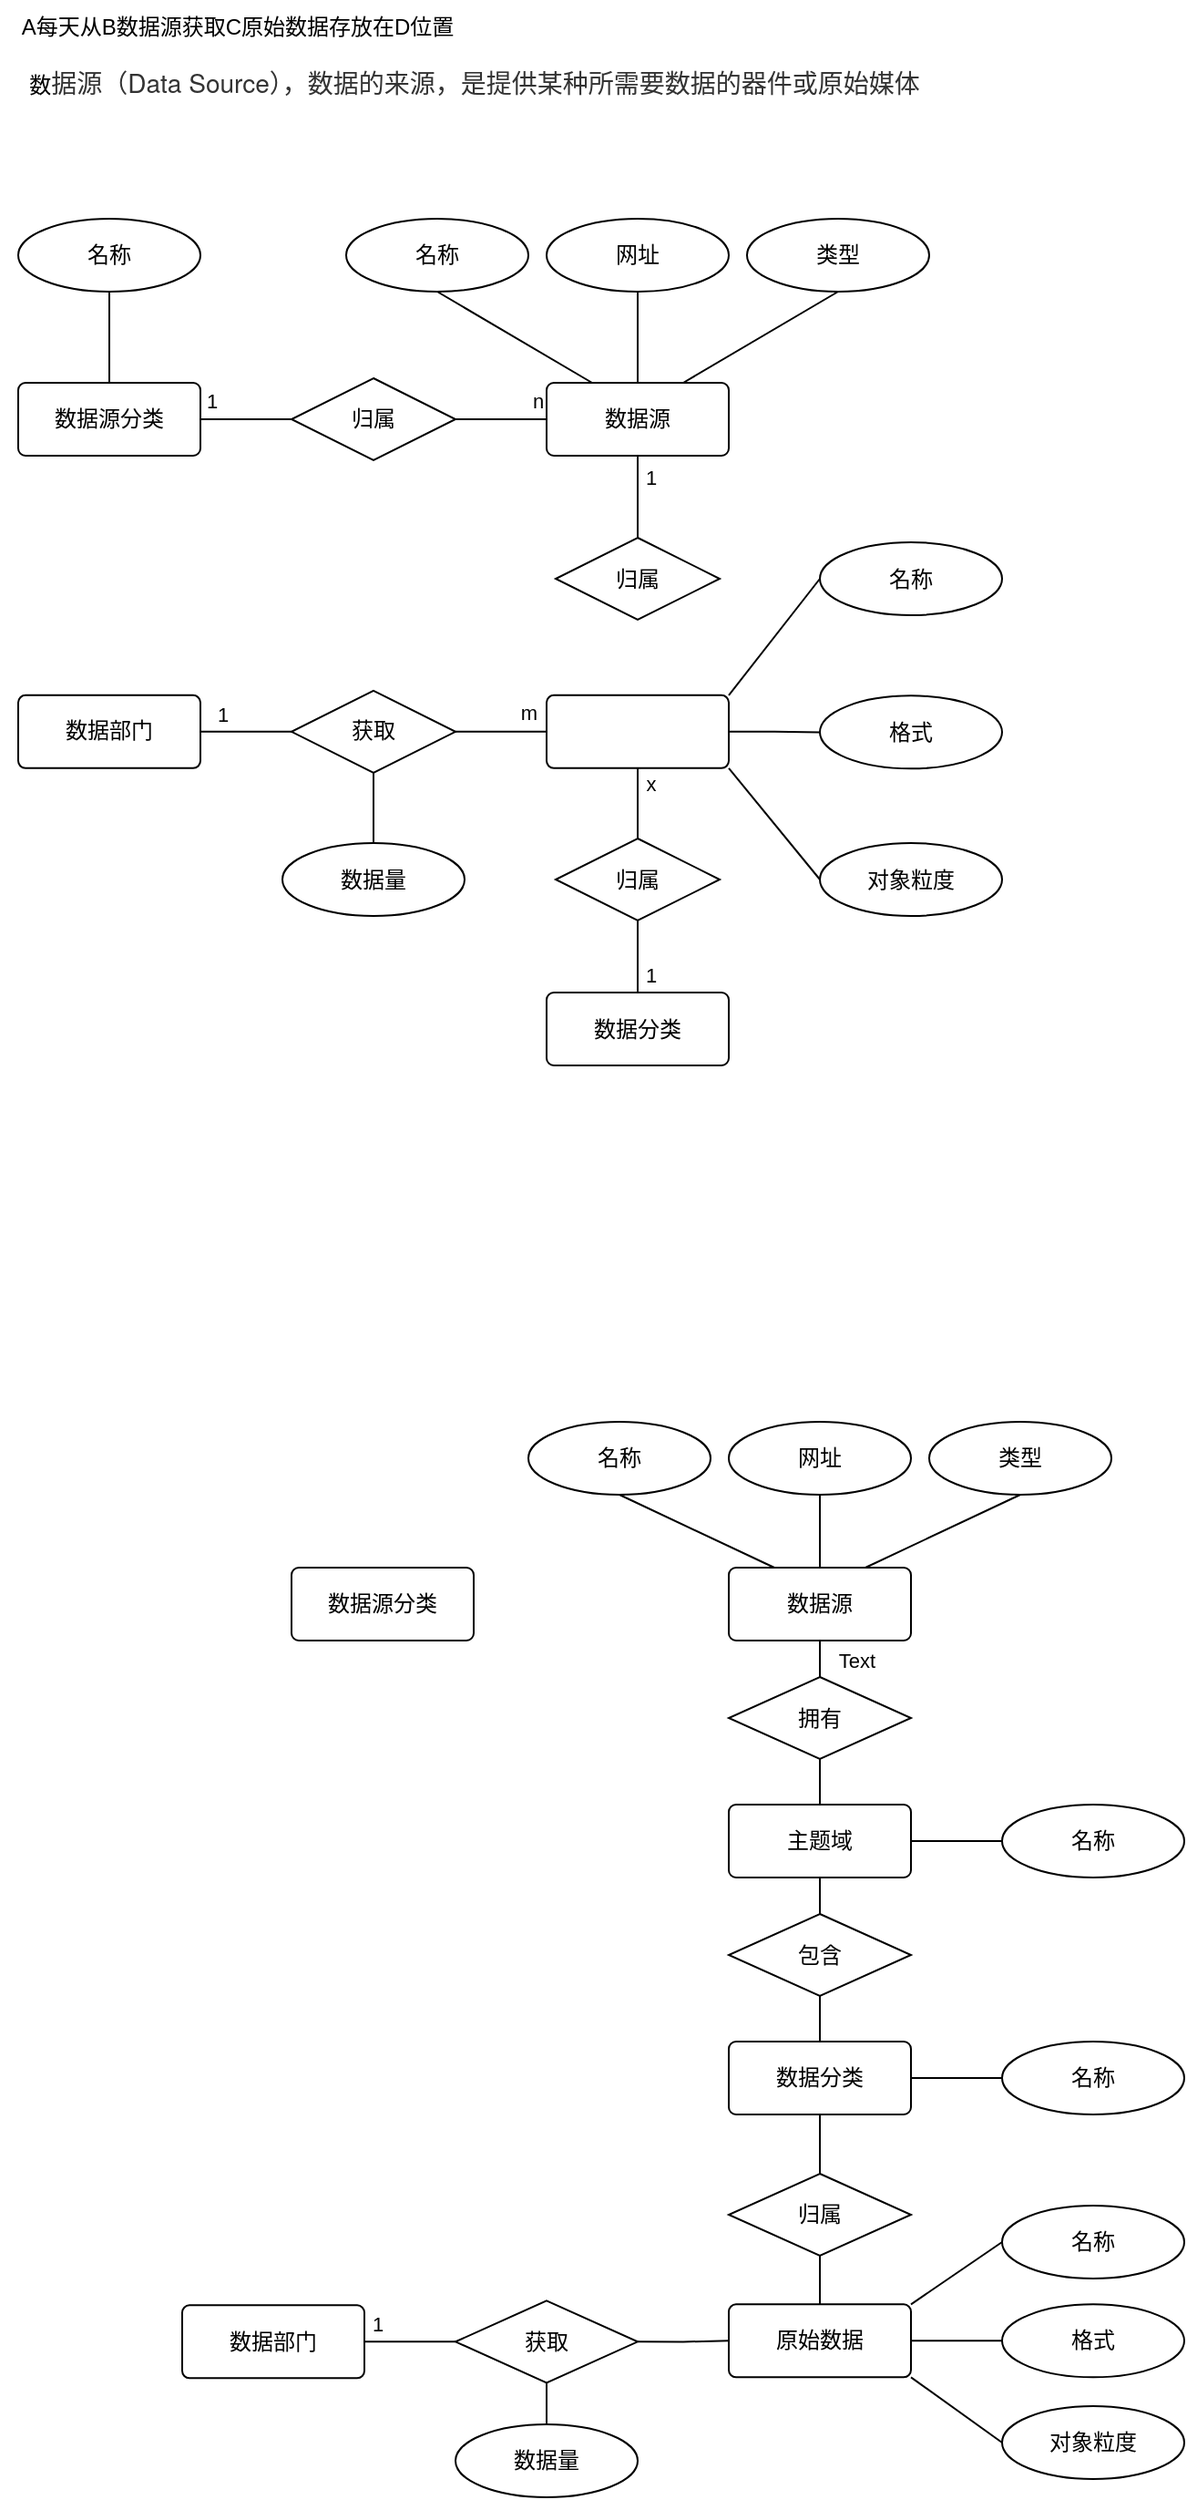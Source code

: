 <mxfile version="21.6.9" type="github">
  <diagram name="第 1 页" id="xS20llQHIGYEkxfeYoXw">
    <mxGraphModel dx="1365" dy="742" grid="1" gridSize="10" guides="1" tooltips="1" connect="1" arrows="1" fold="1" page="1" pageScale="1" pageWidth="827" pageHeight="1169" math="0" shadow="0">
      <root>
        <mxCell id="0" />
        <mxCell id="1" parent="0" />
        <mxCell id="eYtLX1sueXq6XXSOePco-23" style="rounded=0;orthogonalLoop=1;jettySize=auto;html=1;exitX=0.25;exitY=0;exitDx=0;exitDy=0;entryX=0.5;entryY=1;entryDx=0;entryDy=0;endArrow=none;endFill=0;" edge="1" parent="1" source="eYtLX1sueXq6XXSOePco-1" target="eYtLX1sueXq6XXSOePco-22">
          <mxGeometry relative="1" as="geometry" />
        </mxCell>
        <mxCell id="eYtLX1sueXq6XXSOePco-60" style="edgeStyle=orthogonalEdgeStyle;rounded=0;orthogonalLoop=1;jettySize=auto;html=1;exitX=0.5;exitY=0;exitDx=0;exitDy=0;entryX=0.5;entryY=1;entryDx=0;entryDy=0;endArrow=none;endFill=0;" edge="1" parent="1" source="eYtLX1sueXq6XXSOePco-1" target="eYtLX1sueXq6XXSOePco-9">
          <mxGeometry relative="1" as="geometry" />
        </mxCell>
        <mxCell id="eYtLX1sueXq6XXSOePco-61" style="rounded=0;orthogonalLoop=1;jettySize=auto;html=1;exitX=0.75;exitY=0;exitDx=0;exitDy=0;entryX=0.5;entryY=1;entryDx=0;entryDy=0;endArrow=none;endFill=0;" edge="1" parent="1" source="eYtLX1sueXq6XXSOePco-1" target="eYtLX1sueXq6XXSOePco-3">
          <mxGeometry relative="1" as="geometry" />
        </mxCell>
        <mxCell id="eYtLX1sueXq6XXSOePco-106" style="edgeStyle=orthogonalEdgeStyle;rounded=0;orthogonalLoop=1;jettySize=auto;html=1;exitX=0.5;exitY=1;exitDx=0;exitDy=0;entryX=0.5;entryY=0;entryDx=0;entryDy=0;endArrow=none;endFill=0;" edge="1" parent="1" source="eYtLX1sueXq6XXSOePco-1" target="eYtLX1sueXq6XXSOePco-105">
          <mxGeometry relative="1" as="geometry" />
        </mxCell>
        <mxCell id="eYtLX1sueXq6XXSOePco-109" value="1" style="edgeLabel;html=1;align=center;verticalAlign=middle;resizable=0;points=[];" vertex="1" connectable="0" parent="eYtLX1sueXq6XXSOePco-106">
          <mxGeometry x="-0.486" y="-2" relative="1" as="geometry">
            <mxPoint x="9" as="offset" />
          </mxGeometry>
        </mxCell>
        <mxCell id="eYtLX1sueXq6XXSOePco-1" value="数据源" style="rounded=1;arcSize=10;whiteSpace=wrap;html=1;align=center;" vertex="1" parent="1">
          <mxGeometry x="310" y="240" width="100" height="40" as="geometry" />
        </mxCell>
        <mxCell id="eYtLX1sueXq6XXSOePco-3" value="类型" style="ellipse;whiteSpace=wrap;html=1;align=center;" vertex="1" parent="1">
          <mxGeometry x="420" y="150" width="100" height="40" as="geometry" />
        </mxCell>
        <mxCell id="eYtLX1sueXq6XXSOePco-9" value="网址" style="ellipse;whiteSpace=wrap;html=1;align=center;" vertex="1" parent="1">
          <mxGeometry x="310" y="150" width="100" height="40" as="geometry" />
        </mxCell>
        <mxCell id="eYtLX1sueXq6XXSOePco-15" value="数&lt;span style=&quot;color: rgb(51, 51, 51); font-family: &amp;quot;Helvetica Neue&amp;quot;, Helvetica, Arial, &amp;quot;PingFang SC&amp;quot;, &amp;quot;Hiragino Sans GB&amp;quot;, &amp;quot;Microsoft YaHei&amp;quot;, &amp;quot;WenQuanYi Micro Hei&amp;quot;, sans-serif, font-extend; font-size: 14px; text-align: start; text-indent: 28px; background-color: rgb(255, 255, 255);&quot;&gt;据源（Data Source），数据的来源，是提供某种所需要数据的器件或原始媒体&lt;/span&gt;" style="text;html=1;align=center;verticalAlign=middle;resizable=0;points=[];autosize=1;strokeColor=none;fillColor=none;" vertex="1" parent="1">
          <mxGeometry x="10" y="60" width="520" height="30" as="geometry" />
        </mxCell>
        <mxCell id="eYtLX1sueXq6XXSOePco-22" value="名称" style="ellipse;whiteSpace=wrap;html=1;align=center;" vertex="1" parent="1">
          <mxGeometry x="200" y="150" width="100" height="40" as="geometry" />
        </mxCell>
        <mxCell id="eYtLX1sueXq6XXSOePco-28" style="edgeStyle=orthogonalEdgeStyle;rounded=0;orthogonalLoop=1;jettySize=auto;html=1;exitX=1;exitY=0.5;exitDx=0;exitDy=0;entryX=0;entryY=0.5;entryDx=0;entryDy=0;endArrow=none;endFill=0;" edge="1" parent="1" source="eYtLX1sueXq6XXSOePco-24" target="eYtLX1sueXq6XXSOePco-27">
          <mxGeometry relative="1" as="geometry" />
        </mxCell>
        <mxCell id="eYtLX1sueXq6XXSOePco-30" value="1" style="edgeLabel;html=1;align=center;verticalAlign=middle;resizable=0;points=[];" vertex="1" connectable="0" parent="eYtLX1sueXq6XXSOePco-28">
          <mxGeometry x="-0.201" y="3" relative="1" as="geometry">
            <mxPoint x="-14" y="-7" as="offset" />
          </mxGeometry>
        </mxCell>
        <mxCell id="eYtLX1sueXq6XXSOePco-104" style="rounded=0;orthogonalLoop=1;jettySize=auto;html=1;exitX=0.5;exitY=0;exitDx=0;exitDy=0;endArrow=none;endFill=0;" edge="1" parent="1" source="eYtLX1sueXq6XXSOePco-24" target="eYtLX1sueXq6XXSOePco-103">
          <mxGeometry relative="1" as="geometry" />
        </mxCell>
        <mxCell id="eYtLX1sueXq6XXSOePco-24" value="数据源分类" style="rounded=1;arcSize=10;whiteSpace=wrap;html=1;align=center;" vertex="1" parent="1">
          <mxGeometry x="20" y="240" width="100" height="40" as="geometry" />
        </mxCell>
        <mxCell id="eYtLX1sueXq6XXSOePco-29" style="edgeStyle=orthogonalEdgeStyle;rounded=0;orthogonalLoop=1;jettySize=auto;html=1;exitX=1;exitY=0.5;exitDx=0;exitDy=0;entryX=0;entryY=0.5;entryDx=0;entryDy=0;endArrow=none;endFill=0;" edge="1" parent="1" source="eYtLX1sueXq6XXSOePco-27" target="eYtLX1sueXq6XXSOePco-1">
          <mxGeometry relative="1" as="geometry" />
        </mxCell>
        <mxCell id="eYtLX1sueXq6XXSOePco-31" value="n" style="edgeLabel;html=1;align=center;verticalAlign=middle;resizable=0;points=[];" vertex="1" connectable="0" parent="eYtLX1sueXq6XXSOePco-29">
          <mxGeometry x="0.234" y="3" relative="1" as="geometry">
            <mxPoint x="14" y="-7" as="offset" />
          </mxGeometry>
        </mxCell>
        <mxCell id="eYtLX1sueXq6XXSOePco-27" value="归属" style="shape=rhombus;perimeter=rhombusPerimeter;whiteSpace=wrap;html=1;align=center;" vertex="1" parent="1">
          <mxGeometry x="170" y="237.5" width="90" height="45" as="geometry" />
        </mxCell>
        <mxCell id="eYtLX1sueXq6XXSOePco-67" value="A每天从B数据源获取C原始数据存放在D位置" style="text;html=1;align=center;verticalAlign=middle;resizable=0;points=[];autosize=1;strokeColor=none;fillColor=none;" vertex="1" parent="1">
          <mxGeometry x="10" y="30" width="260" height="30" as="geometry" />
        </mxCell>
        <mxCell id="eYtLX1sueXq6XXSOePco-80" style="edgeStyle=orthogonalEdgeStyle;rounded=0;orthogonalLoop=1;jettySize=auto;html=1;exitX=1;exitY=0.5;exitDx=0;exitDy=0;entryX=0;entryY=0.5;entryDx=0;entryDy=0;endArrow=none;endFill=0;" edge="1" parent="1" source="eYtLX1sueXq6XXSOePco-68" target="eYtLX1sueXq6XXSOePco-71">
          <mxGeometry relative="1" as="geometry" />
        </mxCell>
        <mxCell id="eYtLX1sueXq6XXSOePco-101" value="1" style="edgeLabel;html=1;align=center;verticalAlign=middle;resizable=0;points=[];" vertex="1" connectable="0" parent="eYtLX1sueXq6XXSOePco-80">
          <mxGeometry x="-0.538" y="3" relative="1" as="geometry">
            <mxPoint y="-7" as="offset" />
          </mxGeometry>
        </mxCell>
        <mxCell id="eYtLX1sueXq6XXSOePco-102" value="m" style="edgeLabel;html=1;align=center;verticalAlign=middle;resizable=0;points=[];" vertex="1" connectable="0" parent="eYtLX1sueXq6XXSOePco-80">
          <mxGeometry x="0.629" y="2" relative="1" as="geometry">
            <mxPoint x="139" y="-9" as="offset" />
          </mxGeometry>
        </mxCell>
        <mxCell id="eYtLX1sueXq6XXSOePco-68" value="数据部门" style="rounded=1;arcSize=10;whiteSpace=wrap;html=1;align=center;" vertex="1" parent="1">
          <mxGeometry x="20" y="411.42" width="100" height="40" as="geometry" />
        </mxCell>
        <mxCell id="eYtLX1sueXq6XXSOePco-77" style="edgeStyle=orthogonalEdgeStyle;rounded=0;orthogonalLoop=1;jettySize=auto;html=1;exitX=0.5;exitY=1;exitDx=0;exitDy=0;entryX=0.5;entryY=0;entryDx=0;entryDy=0;endArrow=none;endFill=0;" edge="1" parent="1" source="eYtLX1sueXq6XXSOePco-69" target="eYtLX1sueXq6XXSOePco-76">
          <mxGeometry relative="1" as="geometry" />
        </mxCell>
        <mxCell id="eYtLX1sueXq6XXSOePco-111" value="x" style="edgeLabel;html=1;align=center;verticalAlign=middle;resizable=0;points=[];" vertex="1" connectable="0" parent="eYtLX1sueXq6XXSOePco-77">
          <mxGeometry x="-0.293" y="2" relative="1" as="geometry">
            <mxPoint x="5" y="-5" as="offset" />
          </mxGeometry>
        </mxCell>
        <mxCell id="eYtLX1sueXq6XXSOePco-94" style="rounded=0;orthogonalLoop=1;jettySize=auto;html=1;exitX=1;exitY=1;exitDx=0;exitDy=0;entryX=0;entryY=0.5;entryDx=0;entryDy=0;endArrow=none;endFill=0;" edge="1" parent="1" source="eYtLX1sueXq6XXSOePco-69" target="eYtLX1sueXq6XXSOePco-92">
          <mxGeometry relative="1" as="geometry" />
        </mxCell>
        <mxCell id="eYtLX1sueXq6XXSOePco-95" style="edgeStyle=orthogonalEdgeStyle;rounded=0;orthogonalLoop=1;jettySize=auto;html=1;exitX=1;exitY=0.5;exitDx=0;exitDy=0;endArrow=none;endFill=0;" edge="1" parent="1" source="eYtLX1sueXq6XXSOePco-69" target="eYtLX1sueXq6XXSOePco-90">
          <mxGeometry relative="1" as="geometry" />
        </mxCell>
        <mxCell id="eYtLX1sueXq6XXSOePco-96" style="rounded=0;orthogonalLoop=1;jettySize=auto;html=1;exitX=1;exitY=0;exitDx=0;exitDy=0;entryX=0;entryY=0.5;entryDx=0;entryDy=0;endArrow=none;endFill=0;" edge="1" parent="1" source="eYtLX1sueXq6XXSOePco-69" target="eYtLX1sueXq6XXSOePco-86">
          <mxGeometry relative="1" as="geometry" />
        </mxCell>
        <mxCell id="eYtLX1sueXq6XXSOePco-69" value="" style="rounded=1;arcSize=10;whiteSpace=wrap;html=1;align=center;" vertex="1" parent="1">
          <mxGeometry x="310" y="411.42" width="100" height="40" as="geometry" />
        </mxCell>
        <mxCell id="eYtLX1sueXq6XXSOePco-79" style="edgeStyle=orthogonalEdgeStyle;rounded=0;orthogonalLoop=1;jettySize=auto;html=1;exitX=1;exitY=0.5;exitDx=0;exitDy=0;entryX=0;entryY=0.5;entryDx=0;entryDy=0;endArrow=none;endFill=0;" edge="1" parent="1" source="eYtLX1sueXq6XXSOePco-71" target="eYtLX1sueXq6XXSOePco-69">
          <mxGeometry relative="1" as="geometry" />
        </mxCell>
        <mxCell id="eYtLX1sueXq6XXSOePco-81" style="rounded=0;orthogonalLoop=1;jettySize=auto;html=1;exitX=0.5;exitY=1;exitDx=0;exitDy=0;endArrow=none;endFill=0;" edge="1" parent="1" source="eYtLX1sueXq6XXSOePco-71" target="eYtLX1sueXq6XXSOePco-72">
          <mxGeometry relative="1" as="geometry" />
        </mxCell>
        <mxCell id="eYtLX1sueXq6XXSOePco-71" value="获取" style="shape=rhombus;perimeter=rhombusPerimeter;whiteSpace=wrap;html=1;align=center;" vertex="1" parent="1">
          <mxGeometry x="170" y="408.92" width="90" height="45" as="geometry" />
        </mxCell>
        <mxCell id="eYtLX1sueXq6XXSOePco-72" value="数据量" style="ellipse;whiteSpace=wrap;html=1;align=center;" vertex="1" parent="1">
          <mxGeometry x="165" y="492.5" width="100" height="40" as="geometry" />
        </mxCell>
        <mxCell id="eYtLX1sueXq6XXSOePco-74" value="数据分类" style="rounded=1;arcSize=10;whiteSpace=wrap;html=1;align=center;" vertex="1" parent="1">
          <mxGeometry x="310" y="574.5" width="100" height="40" as="geometry" />
        </mxCell>
        <mxCell id="eYtLX1sueXq6XXSOePco-78" style="edgeStyle=orthogonalEdgeStyle;rounded=0;orthogonalLoop=1;jettySize=auto;html=1;exitX=0.5;exitY=1;exitDx=0;exitDy=0;entryX=0.5;entryY=0;entryDx=0;entryDy=0;endArrow=none;endFill=0;" edge="1" parent="1" source="eYtLX1sueXq6XXSOePco-76" target="eYtLX1sueXq6XXSOePco-74">
          <mxGeometry relative="1" as="geometry" />
        </mxCell>
        <mxCell id="eYtLX1sueXq6XXSOePco-112" value="1" style="edgeLabel;html=1;align=center;verticalAlign=middle;resizable=0;points=[];" vertex="1" connectable="0" parent="eYtLX1sueXq6XXSOePco-78">
          <mxGeometry x="0.506" relative="1" as="geometry">
            <mxPoint x="7" as="offset" />
          </mxGeometry>
        </mxCell>
        <mxCell id="eYtLX1sueXq6XXSOePco-76" value="归属" style="shape=rhombus;perimeter=rhombusPerimeter;whiteSpace=wrap;html=1;align=center;" vertex="1" parent="1">
          <mxGeometry x="315" y="490" width="90" height="45" as="geometry" />
        </mxCell>
        <mxCell id="eYtLX1sueXq6XXSOePco-86" value="名称" style="ellipse;whiteSpace=wrap;html=1;align=center;" vertex="1" parent="1">
          <mxGeometry x="460" y="327.5" width="100" height="40" as="geometry" />
        </mxCell>
        <mxCell id="eYtLX1sueXq6XXSOePco-90" value="格式" style="ellipse;whiteSpace=wrap;html=1;align=center;" vertex="1" parent="1">
          <mxGeometry x="460" y="411.67" width="100" height="40" as="geometry" />
        </mxCell>
        <mxCell id="eYtLX1sueXq6XXSOePco-92" value="对象粒度" style="ellipse;whiteSpace=wrap;html=1;align=center;" vertex="1" parent="1">
          <mxGeometry x="460" y="492.5" width="100" height="40" as="geometry" />
        </mxCell>
        <mxCell id="eYtLX1sueXq6XXSOePco-103" value="名称" style="ellipse;whiteSpace=wrap;html=1;align=center;" vertex="1" parent="1">
          <mxGeometry x="20" y="150" width="100" height="40" as="geometry" />
        </mxCell>
        <mxCell id="eYtLX1sueXq6XXSOePco-105" value="归属" style="shape=rhombus;perimeter=rhombusPerimeter;whiteSpace=wrap;html=1;align=center;" vertex="1" parent="1">
          <mxGeometry x="315" y="325" width="90" height="45" as="geometry" />
        </mxCell>
        <mxCell id="eYtLX1sueXq6XXSOePco-116" style="edgeStyle=orthogonalEdgeStyle;rounded=0;orthogonalLoop=1;jettySize=auto;html=1;exitX=1;exitY=0.5;exitDx=0;exitDy=0;entryX=0;entryY=0.5;entryDx=0;entryDy=0;endArrow=none;endFill=0;" edge="1" parent="1" source="eYtLX1sueXq6XXSOePco-113" target="eYtLX1sueXq6XXSOePco-115">
          <mxGeometry relative="1" as="geometry" />
        </mxCell>
        <mxCell id="eYtLX1sueXq6XXSOePco-118" value="1" style="edgeLabel;html=1;align=center;verticalAlign=middle;resizable=0;points=[];" vertex="1" connectable="0" parent="eYtLX1sueXq6XXSOePco-116">
          <mxGeometry x="-0.622" y="2" relative="1" as="geometry">
            <mxPoint x="-3" y="-8" as="offset" />
          </mxGeometry>
        </mxCell>
        <mxCell id="eYtLX1sueXq6XXSOePco-113" value="数据部门" style="rounded=1;arcSize=10;whiteSpace=wrap;html=1;align=center;" vertex="1" parent="1">
          <mxGeometry x="110" y="1294.67" width="100" height="40" as="geometry" />
        </mxCell>
        <mxCell id="eYtLX1sueXq6XXSOePco-148" style="edgeStyle=orthogonalEdgeStyle;rounded=0;orthogonalLoop=1;jettySize=auto;html=1;exitX=1;exitY=0.5;exitDx=0;exitDy=0;entryX=0;entryY=0.5;entryDx=0;entryDy=0;endArrow=none;endFill=0;" edge="1" parent="1" source="eYtLX1sueXq6XXSOePco-114" target="eYtLX1sueXq6XXSOePco-120">
          <mxGeometry relative="1" as="geometry" />
        </mxCell>
        <mxCell id="eYtLX1sueXq6XXSOePco-163" style="edgeStyle=orthogonalEdgeStyle;rounded=0;orthogonalLoop=1;jettySize=auto;html=1;exitX=0.5;exitY=1;exitDx=0;exitDy=0;entryX=0.5;entryY=0;entryDx=0;entryDy=0;endArrow=none;endFill=0;" edge="1" parent="1" source="eYtLX1sueXq6XXSOePco-114" target="eYtLX1sueXq6XXSOePco-162">
          <mxGeometry relative="1" as="geometry" />
        </mxCell>
        <mxCell id="eYtLX1sueXq6XXSOePco-114" value="主题域" style="rounded=1;arcSize=10;whiteSpace=wrap;html=1;align=center;" vertex="1" parent="1">
          <mxGeometry x="410" y="1020" width="100" height="40" as="geometry" />
        </mxCell>
        <mxCell id="eYtLX1sueXq6XXSOePco-177" style="edgeStyle=orthogonalEdgeStyle;rounded=0;orthogonalLoop=1;jettySize=auto;html=1;exitX=1;exitY=0.5;exitDx=0;exitDy=0;entryX=0;entryY=0.5;entryDx=0;entryDy=0;endArrow=none;endFill=0;" edge="1" parent="1" source="eYtLX1sueXq6XXSOePco-115" target="eYtLX1sueXq6XXSOePco-168">
          <mxGeometry relative="1" as="geometry" />
        </mxCell>
        <mxCell id="eYtLX1sueXq6XXSOePco-180" style="edgeStyle=orthogonalEdgeStyle;rounded=0;orthogonalLoop=1;jettySize=auto;html=1;exitX=0.5;exitY=1;exitDx=0;exitDy=0;entryX=0.5;entryY=0;entryDx=0;entryDy=0;endArrow=none;endFill=0;" edge="1" parent="1" source="eYtLX1sueXq6XXSOePco-115" target="eYtLX1sueXq6XXSOePco-124">
          <mxGeometry relative="1" as="geometry" />
        </mxCell>
        <mxCell id="eYtLX1sueXq6XXSOePco-115" value="获取" style="shape=rhombus;perimeter=rhombusPerimeter;whiteSpace=wrap;html=1;align=center;" vertex="1" parent="1">
          <mxGeometry x="260" y="1292.17" width="100" height="45" as="geometry" />
        </mxCell>
        <mxCell id="eYtLX1sueXq6XXSOePco-120" value="名称" style="ellipse;whiteSpace=wrap;html=1;align=center;" vertex="1" parent="1">
          <mxGeometry x="560" y="1020" width="100" height="40" as="geometry" />
        </mxCell>
        <mxCell id="eYtLX1sueXq6XXSOePco-124" value="数据量" style="ellipse;whiteSpace=wrap;html=1;align=center;" vertex="1" parent="1">
          <mxGeometry x="260" y="1360" width="100" height="40" as="geometry" />
        </mxCell>
        <mxCell id="eYtLX1sueXq6XXSOePco-132" style="rounded=0;orthogonalLoop=1;jettySize=auto;html=1;exitX=0.75;exitY=0;exitDx=0;exitDy=0;entryX=0.5;entryY=1;entryDx=0;entryDy=0;endArrow=none;endFill=0;" edge="1" parent="1" source="eYtLX1sueXq6XXSOePco-156" target="eYtLX1sueXq6XXSOePco-131">
          <mxGeometry relative="1" as="geometry">
            <mxPoint x="495.355" y="895.858" as="sourcePoint" />
          </mxGeometry>
        </mxCell>
        <mxCell id="eYtLX1sueXq6XXSOePco-146" style="rounded=0;orthogonalLoop=1;jettySize=auto;html=1;exitX=0.5;exitY=0;exitDx=0;exitDy=0;entryX=0.5;entryY=1;entryDx=0;entryDy=0;endArrow=none;endFill=0;" edge="1" parent="1" source="eYtLX1sueXq6XXSOePco-156" target="eYtLX1sueXq6XXSOePco-144">
          <mxGeometry relative="1" as="geometry">
            <mxPoint x="460" y="890" as="sourcePoint" />
          </mxGeometry>
        </mxCell>
        <mxCell id="eYtLX1sueXq6XXSOePco-147" style="rounded=0;orthogonalLoop=1;jettySize=auto;html=1;exitX=0.25;exitY=0;exitDx=0;exitDy=0;entryX=0.5;entryY=1;entryDx=0;entryDy=0;endArrow=none;endFill=0;" edge="1" parent="1" source="eYtLX1sueXq6XXSOePco-156" target="eYtLX1sueXq6XXSOePco-145">
          <mxGeometry relative="1" as="geometry">
            <mxPoint x="424.645" y="895.858" as="sourcePoint" />
          </mxGeometry>
        </mxCell>
        <mxCell id="eYtLX1sueXq6XXSOePco-131" value="类型" style="ellipse;whiteSpace=wrap;html=1;align=center;" vertex="1" parent="1">
          <mxGeometry x="520" y="810" width="100" height="40" as="geometry" />
        </mxCell>
        <mxCell id="eYtLX1sueXq6XXSOePco-144" value="网址" style="ellipse;whiteSpace=wrap;html=1;align=center;" vertex="1" parent="1">
          <mxGeometry x="410" y="810" width="100" height="40" as="geometry" />
        </mxCell>
        <mxCell id="eYtLX1sueXq6XXSOePco-145" value="名称" style="ellipse;whiteSpace=wrap;html=1;align=center;" vertex="1" parent="1">
          <mxGeometry x="300" y="810" width="100" height="40" as="geometry" />
        </mxCell>
        <mxCell id="eYtLX1sueXq6XXSOePco-152" style="edgeStyle=orthogonalEdgeStyle;rounded=0;orthogonalLoop=1;jettySize=auto;html=1;exitX=1;exitY=0.5;exitDx=0;exitDy=0;entryX=0;entryY=0.5;entryDx=0;entryDy=0;endArrow=none;endFill=0;" edge="1" parent="1" source="eYtLX1sueXq6XXSOePco-149" target="eYtLX1sueXq6XXSOePco-151">
          <mxGeometry relative="1" as="geometry" />
        </mxCell>
        <mxCell id="eYtLX1sueXq6XXSOePco-175" style="edgeStyle=orthogonalEdgeStyle;rounded=0;orthogonalLoop=1;jettySize=auto;html=1;exitX=0.5;exitY=1;exitDx=0;exitDy=0;entryX=0.5;entryY=0;entryDx=0;entryDy=0;endArrow=none;endFill=0;" edge="1" parent="1" source="eYtLX1sueXq6XXSOePco-149" target="eYtLX1sueXq6XXSOePco-172">
          <mxGeometry relative="1" as="geometry" />
        </mxCell>
        <mxCell id="eYtLX1sueXq6XXSOePco-149" value="数据分类" style="rounded=1;arcSize=10;whiteSpace=wrap;html=1;align=center;" vertex="1" parent="1">
          <mxGeometry x="410" y="1150" width="100" height="40" as="geometry" />
        </mxCell>
        <mxCell id="eYtLX1sueXq6XXSOePco-151" value="名称" style="ellipse;whiteSpace=wrap;html=1;align=center;" vertex="1" parent="1">
          <mxGeometry x="560" y="1150" width="100" height="40" as="geometry" />
        </mxCell>
        <mxCell id="eYtLX1sueXq6XXSOePco-160" style="edgeStyle=orthogonalEdgeStyle;rounded=0;orthogonalLoop=1;jettySize=auto;html=1;exitX=0.5;exitY=1;exitDx=0;exitDy=0;entryX=0.5;entryY=0;entryDx=0;entryDy=0;endArrow=none;endFill=0;" edge="1" parent="1" source="eYtLX1sueXq6XXSOePco-156" target="eYtLX1sueXq6XXSOePco-159">
          <mxGeometry relative="1" as="geometry" />
        </mxCell>
        <mxCell id="eYtLX1sueXq6XXSOePco-179" value="Text" style="edgeLabel;html=1;align=center;verticalAlign=middle;resizable=0;points=[];" vertex="1" connectable="0" parent="eYtLX1sueXq6XXSOePco-160">
          <mxGeometry x="-0.463" y="1" relative="1" as="geometry">
            <mxPoint x="19" y="5" as="offset" />
          </mxGeometry>
        </mxCell>
        <mxCell id="eYtLX1sueXq6XXSOePco-156" value="数据源" style="rounded=1;arcSize=10;whiteSpace=wrap;html=1;align=center;" vertex="1" parent="1">
          <mxGeometry x="410" y="890" width="100" height="40" as="geometry" />
        </mxCell>
        <mxCell id="eYtLX1sueXq6XXSOePco-158" value="数据源分类" style="rounded=1;arcSize=10;whiteSpace=wrap;html=1;align=center;" vertex="1" parent="1">
          <mxGeometry x="170" y="890" width="100" height="40" as="geometry" />
        </mxCell>
        <mxCell id="eYtLX1sueXq6XXSOePco-161" style="edgeStyle=orthogonalEdgeStyle;rounded=0;orthogonalLoop=1;jettySize=auto;html=1;exitX=0.5;exitY=1;exitDx=0;exitDy=0;entryX=0.5;entryY=0;entryDx=0;entryDy=0;endArrow=none;endFill=0;" edge="1" parent="1" source="eYtLX1sueXq6XXSOePco-159" target="eYtLX1sueXq6XXSOePco-114">
          <mxGeometry relative="1" as="geometry" />
        </mxCell>
        <mxCell id="eYtLX1sueXq6XXSOePco-159" value="拥有" style="shape=rhombus;perimeter=rhombusPerimeter;whiteSpace=wrap;html=1;align=center;" vertex="1" parent="1">
          <mxGeometry x="410" y="950" width="100" height="45" as="geometry" />
        </mxCell>
        <mxCell id="eYtLX1sueXq6XXSOePco-164" style="edgeStyle=orthogonalEdgeStyle;rounded=0;orthogonalLoop=1;jettySize=auto;html=1;exitX=0.5;exitY=1;exitDx=0;exitDy=0;entryX=0.5;entryY=0;entryDx=0;entryDy=0;endArrow=none;endFill=0;" edge="1" parent="1" source="eYtLX1sueXq6XXSOePco-162" target="eYtLX1sueXq6XXSOePco-149">
          <mxGeometry relative="1" as="geometry" />
        </mxCell>
        <mxCell id="eYtLX1sueXq6XXSOePco-162" value="包含" style="shape=rhombus;perimeter=rhombusPerimeter;whiteSpace=wrap;html=1;align=center;" vertex="1" parent="1">
          <mxGeometry x="410" y="1080" width="100" height="45" as="geometry" />
        </mxCell>
        <mxCell id="eYtLX1sueXq6XXSOePco-165" style="rounded=0;orthogonalLoop=1;jettySize=auto;html=1;exitX=1;exitY=1;exitDx=0;exitDy=0;entryX=0;entryY=0.5;entryDx=0;entryDy=0;endArrow=none;endFill=0;" edge="1" parent="1" source="eYtLX1sueXq6XXSOePco-168" target="eYtLX1sueXq6XXSOePco-171">
          <mxGeometry relative="1" as="geometry" />
        </mxCell>
        <mxCell id="eYtLX1sueXq6XXSOePco-166" style="edgeStyle=orthogonalEdgeStyle;rounded=0;orthogonalLoop=1;jettySize=auto;html=1;exitX=1;exitY=0.5;exitDx=0;exitDy=0;endArrow=none;endFill=0;" edge="1" parent="1" source="eYtLX1sueXq6XXSOePco-168" target="eYtLX1sueXq6XXSOePco-170">
          <mxGeometry relative="1" as="geometry" />
        </mxCell>
        <mxCell id="eYtLX1sueXq6XXSOePco-167" style="rounded=0;orthogonalLoop=1;jettySize=auto;html=1;exitX=1;exitY=0;exitDx=0;exitDy=0;entryX=0;entryY=0.5;entryDx=0;entryDy=0;endArrow=none;endFill=0;" edge="1" parent="1" source="eYtLX1sueXq6XXSOePco-168" target="eYtLX1sueXq6XXSOePco-169">
          <mxGeometry relative="1" as="geometry" />
        </mxCell>
        <mxCell id="eYtLX1sueXq6XXSOePco-168" value="原始数据" style="rounded=1;arcSize=10;whiteSpace=wrap;html=1;align=center;" vertex="1" parent="1">
          <mxGeometry x="410" y="1294.17" width="100" height="40" as="geometry" />
        </mxCell>
        <mxCell id="eYtLX1sueXq6XXSOePco-169" value="名称" style="ellipse;whiteSpace=wrap;html=1;align=center;" vertex="1" parent="1">
          <mxGeometry x="560" y="1240" width="100" height="40" as="geometry" />
        </mxCell>
        <mxCell id="eYtLX1sueXq6XXSOePco-170" value="格式" style="ellipse;whiteSpace=wrap;html=1;align=center;" vertex="1" parent="1">
          <mxGeometry x="560" y="1294.17" width="100" height="40" as="geometry" />
        </mxCell>
        <mxCell id="eYtLX1sueXq6XXSOePco-171" value="对象粒度" style="ellipse;whiteSpace=wrap;html=1;align=center;" vertex="1" parent="1">
          <mxGeometry x="560" y="1350" width="100" height="40" as="geometry" />
        </mxCell>
        <mxCell id="eYtLX1sueXq6XXSOePco-176" style="edgeStyle=orthogonalEdgeStyle;rounded=0;orthogonalLoop=1;jettySize=auto;html=1;exitX=0.5;exitY=1;exitDx=0;exitDy=0;entryX=0.5;entryY=0;entryDx=0;entryDy=0;endArrow=none;endFill=0;" edge="1" parent="1" source="eYtLX1sueXq6XXSOePco-172" target="eYtLX1sueXq6XXSOePco-168">
          <mxGeometry relative="1" as="geometry" />
        </mxCell>
        <mxCell id="eYtLX1sueXq6XXSOePco-172" value="归属" style="shape=rhombus;perimeter=rhombusPerimeter;whiteSpace=wrap;html=1;align=center;" vertex="1" parent="1">
          <mxGeometry x="410" y="1222.5" width="100" height="45" as="geometry" />
        </mxCell>
      </root>
    </mxGraphModel>
  </diagram>
</mxfile>
